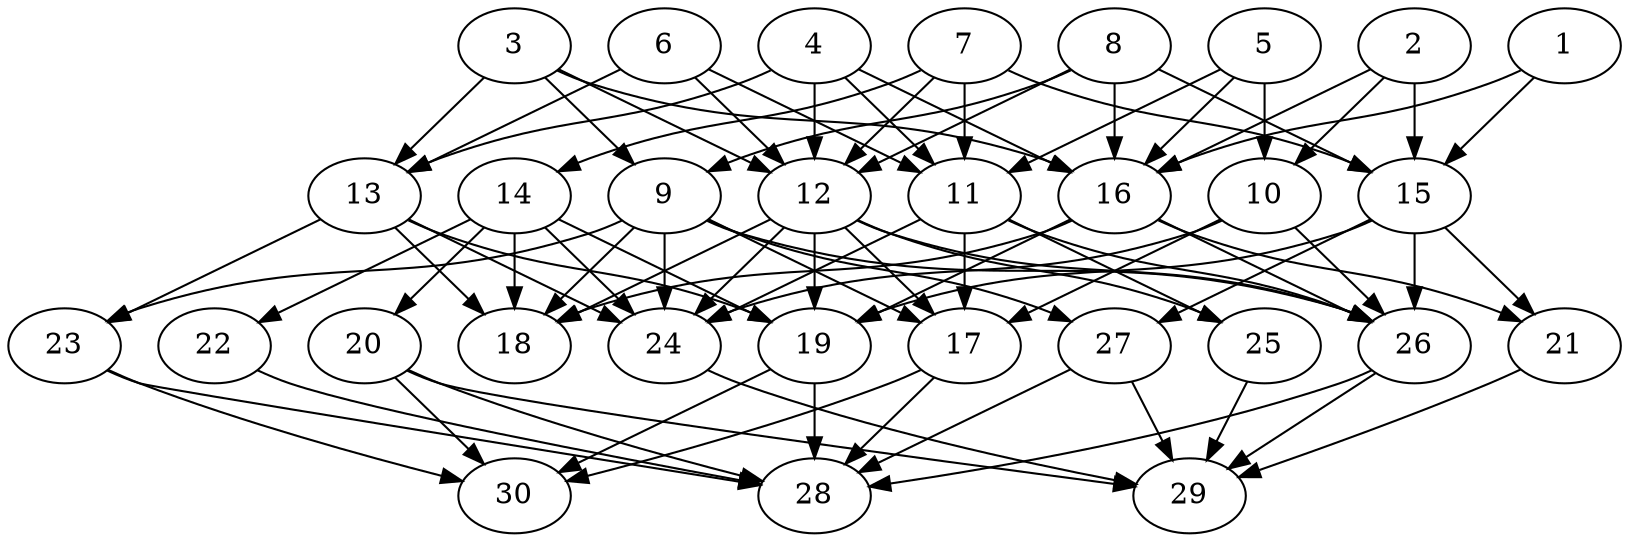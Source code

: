 // DAG automatically generated by daggen at Thu Oct  3 14:04:18 2019
// ./daggen --dot -n 30 --ccr 0.5 --fat 0.7 --regular 0.7 --density 0.7 --mindata 5242880 --maxdata 52428800 
digraph G {
  1 [size="12615680", alpha="0.10", expect_size="6307840"] 
  1 -> 15 [size ="6307840"]
  1 -> 16 [size ="6307840"]
  2 [size="21385216", alpha="0.01", expect_size="10692608"] 
  2 -> 10 [size ="10692608"]
  2 -> 15 [size ="10692608"]
  2 -> 16 [size ="10692608"]
  3 [size="98908160", alpha="0.08", expect_size="49454080"] 
  3 -> 9 [size ="49454080"]
  3 -> 12 [size ="49454080"]
  3 -> 13 [size ="49454080"]
  3 -> 16 [size ="49454080"]
  4 [size="18419712", alpha="0.03", expect_size="9209856"] 
  4 -> 11 [size ="9209856"]
  4 -> 12 [size ="9209856"]
  4 -> 13 [size ="9209856"]
  4 -> 16 [size ="9209856"]
  5 [size="52848640", alpha="0.05", expect_size="26424320"] 
  5 -> 10 [size ="26424320"]
  5 -> 11 [size ="26424320"]
  5 -> 16 [size ="26424320"]
  6 [size="44746752", alpha="0.17", expect_size="22373376"] 
  6 -> 11 [size ="22373376"]
  6 -> 12 [size ="22373376"]
  6 -> 13 [size ="22373376"]
  7 [size="75503616", alpha="0.14", expect_size="37751808"] 
  7 -> 11 [size ="37751808"]
  7 -> 12 [size ="37751808"]
  7 -> 14 [size ="37751808"]
  7 -> 15 [size ="37751808"]
  8 [size="39712768", alpha="0.14", expect_size="19856384"] 
  8 -> 9 [size ="19856384"]
  8 -> 12 [size ="19856384"]
  8 -> 15 [size ="19856384"]
  8 -> 16 [size ="19856384"]
  9 [size="13766656", alpha="0.20", expect_size="6883328"] 
  9 -> 17 [size ="6883328"]
  9 -> 18 [size ="6883328"]
  9 -> 23 [size ="6883328"]
  9 -> 24 [size ="6883328"]
  9 -> 26 [size ="6883328"]
  9 -> 27 [size ="6883328"]
  10 [size="41445376", alpha="0.13", expect_size="20722688"] 
  10 -> 17 [size ="20722688"]
  10 -> 24 [size ="20722688"]
  10 -> 26 [size ="20722688"]
  11 [size="59553792", alpha="0.06", expect_size="29776896"] 
  11 -> 17 [size ="29776896"]
  11 -> 24 [size ="29776896"]
  11 -> 25 [size ="29776896"]
  11 -> 26 [size ="29776896"]
  12 [size="104609792", alpha="0.19", expect_size="52304896"] 
  12 -> 17 [size ="52304896"]
  12 -> 18 [size ="52304896"]
  12 -> 19 [size ="52304896"]
  12 -> 24 [size ="52304896"]
  12 -> 25 [size ="52304896"]
  12 -> 26 [size ="52304896"]
  13 [size="14049280", alpha="0.13", expect_size="7024640"] 
  13 -> 18 [size ="7024640"]
  13 -> 19 [size ="7024640"]
  13 -> 23 [size ="7024640"]
  13 -> 24 [size ="7024640"]
  14 [size="53399552", alpha="0.18", expect_size="26699776"] 
  14 -> 18 [size ="26699776"]
  14 -> 19 [size ="26699776"]
  14 -> 20 [size ="26699776"]
  14 -> 22 [size ="26699776"]
  14 -> 24 [size ="26699776"]
  15 [size="65341440", alpha="0.04", expect_size="32670720"] 
  15 -> 19 [size ="32670720"]
  15 -> 21 [size ="32670720"]
  15 -> 26 [size ="32670720"]
  15 -> 27 [size ="32670720"]
  16 [size="86779904", alpha="0.07", expect_size="43389952"] 
  16 -> 18 [size ="43389952"]
  16 -> 19 [size ="43389952"]
  16 -> 21 [size ="43389952"]
  16 -> 26 [size ="43389952"]
  17 [size="71286784", alpha="0.12", expect_size="35643392"] 
  17 -> 28 [size ="35643392"]
  17 -> 30 [size ="35643392"]
  18 [size="44376064", alpha="0.13", expect_size="22188032"] 
  19 [size="17842176", alpha="0.20", expect_size="8921088"] 
  19 -> 28 [size ="8921088"]
  19 -> 30 [size ="8921088"]
  20 [size="17451008", alpha="0.13", expect_size="8725504"] 
  20 -> 28 [size ="8725504"]
  20 -> 29 [size ="8725504"]
  20 -> 30 [size ="8725504"]
  21 [size="80332800", alpha="0.06", expect_size="40166400"] 
  21 -> 29 [size ="40166400"]
  22 [size="14837760", alpha="0.02", expect_size="7418880"] 
  22 -> 28 [size ="7418880"]
  23 [size="10964992", alpha="0.16", expect_size="5482496"] 
  23 -> 28 [size ="5482496"]
  23 -> 30 [size ="5482496"]
  24 [size="74602496", alpha="0.12", expect_size="37301248"] 
  24 -> 29 [size ="37301248"]
  25 [size="64641024", alpha="0.17", expect_size="32320512"] 
  25 -> 29 [size ="32320512"]
  26 [size="81555456", alpha="0.09", expect_size="40777728"] 
  26 -> 28 [size ="40777728"]
  26 -> 29 [size ="40777728"]
  27 [size="19296256", alpha="0.15", expect_size="9648128"] 
  27 -> 28 [size ="9648128"]
  27 -> 29 [size ="9648128"]
  28 [size="74997760", alpha="0.08", expect_size="37498880"] 
  29 [size="39716864", alpha="0.01", expect_size="19858432"] 
  30 [size="39464960", alpha="0.00", expect_size="19732480"] 
}

